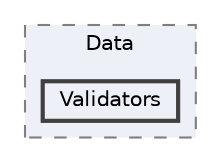 digraph "BLAZAMCommon/Data/Validators"
{
 // LATEX_PDF_SIZE
  bgcolor="transparent";
  edge [fontname=Helvetica,fontsize=10,labelfontname=Helvetica,labelfontsize=10];
  node [fontname=Helvetica,fontsize=10,shape=box,height=0.2,width=0.4];
  compound=true
  subgraph clusterdir_a2532e494f366257d23f6db4e6f5cb0b {
    graph [ bgcolor="#edf0f7", pencolor="grey50", label="Data", fontname=Helvetica,fontsize=10 style="filled,dashed", URL="dir_a2532e494f366257d23f6db4e6f5cb0b.html",tooltip=""]
  dir_0dcdaec1af91b956a558854c8dacb0f0 [label="Validators", fillcolor="#edf0f7", color="grey25", style="filled,bold", URL="dir_0dcdaec1af91b956a558854c8dacb0f0.html",tooltip=""];
  }
}
